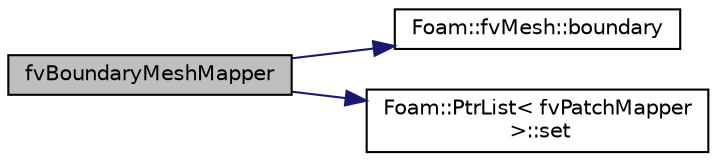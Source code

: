 digraph "fvBoundaryMeshMapper"
{
  bgcolor="transparent";
  edge [fontname="Helvetica",fontsize="10",labelfontname="Helvetica",labelfontsize="10"];
  node [fontname="Helvetica",fontsize="10",shape=record];
  rankdir="LR";
  Node1 [label="fvBoundaryMeshMapper",height=0.2,width=0.4,color="black", fillcolor="grey75", style="filled" fontcolor="black"];
  Node1 -> Node2 [color="midnightblue",fontsize="10",style="solid",fontname="Helvetica"];
  Node2 [label="Foam::fvMesh::boundary",height=0.2,width=0.4,color="black",URL="$classFoam_1_1fvMesh.html#a971347d65410875e38ea654dfd193a19",tooltip="Return reference to boundary mesh. "];
  Node1 -> Node3 [color="midnightblue",fontsize="10",style="solid",fontname="Helvetica"];
  Node3 [label="Foam::PtrList\< fvPatchMapper\l \>::set",height=0.2,width=0.4,color="black",URL="$classFoam_1_1PtrList.html#a048776ab2f56c864e91eb71a010dcce6",tooltip="Return const pointer to element (if set) or nullptr. "];
}
